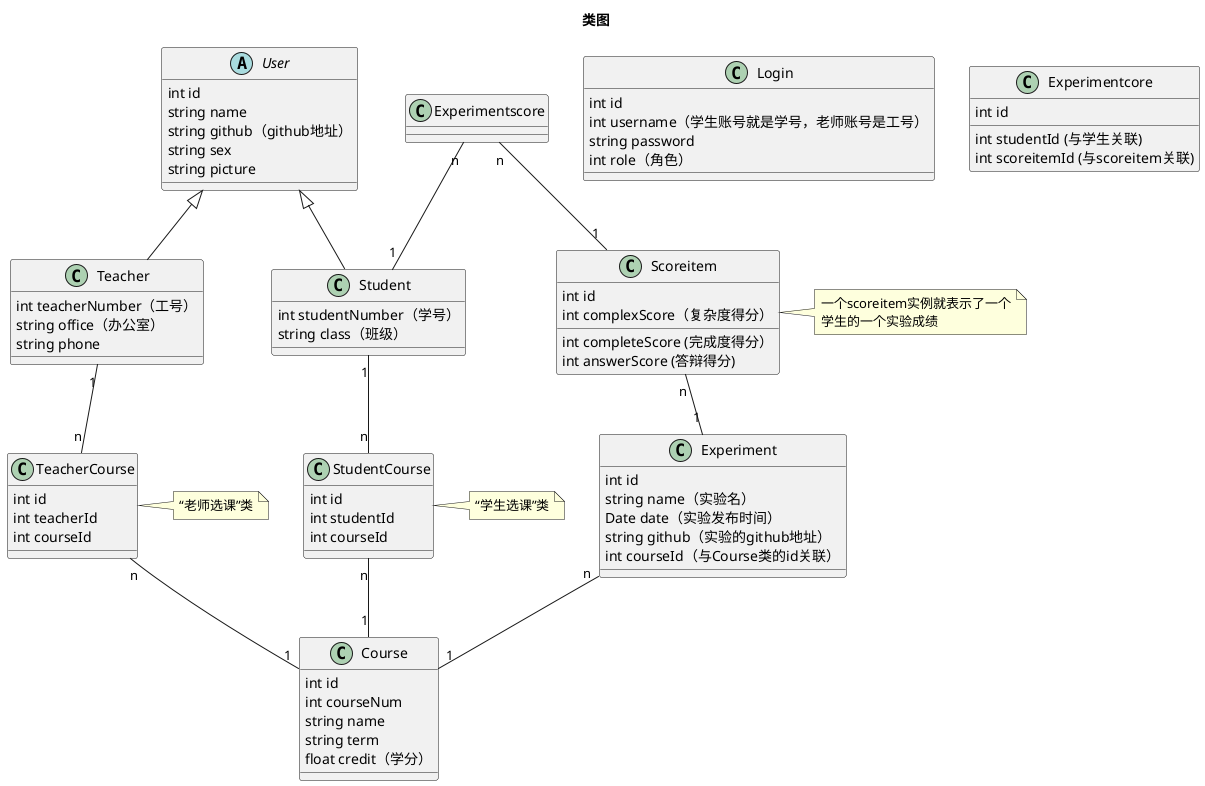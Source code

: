 @startuml
top to bottom direction
title 类图
abstract class User{
    int id
    string name
    string github（github地址）
    string sex
    string picture
}
User<|--Student
class Student{
    int studentNumber（学号）
    string class（班级）
}
User<|--Teacher
class Teacher{
    int teacherNumber（工号）
    string office（办公室）
    string phone
}
class Login{
    int id
    int username（学生账号就是学号，老师账号是工号）
    string password
    int role（角色）
}
class Scoreitem{
    int id
    int completeScore (完成度得分）
    int complexScore（复杂度得分）
    int answerScore (答辩得分)
}
note right:一个scoreitem实例就表示了一个\n学生的一个实验成绩
class Course{
    int id
    int courseNum
    string name
    string term
    float credit（学分）
}
class Experiment{
    int id
    string name（实验名）
    Date date（实验发布时间）
    string github（实验的github地址）
    int courseId（与Course类的id关联）
}
class Experimentcore{
    int id
    int studentId (与学生关联)
    int scoreitemId (与scoreitem关联)
}
class StudentCourse{
    int id
    int studentId
    int courseId
}
note right:“学生选课”类
class TeacherCourse{
    int id
    int teacherId
    int courseId
}
note right:“老师选课”类
Student "1" -- "n" StudentCourse
StudentCourse "n" -- "1" Course
Teacher "1" -- "n" TeacherCourse
TeacherCourse "n" -- "1" Course
Experiment  "n" -- "1" Course
Scoreitem "n" -- "1" Experiment
Experimentscore "n" -- "1" Scoreitem
Experimentscore "n" -- "1" Student
@enduml